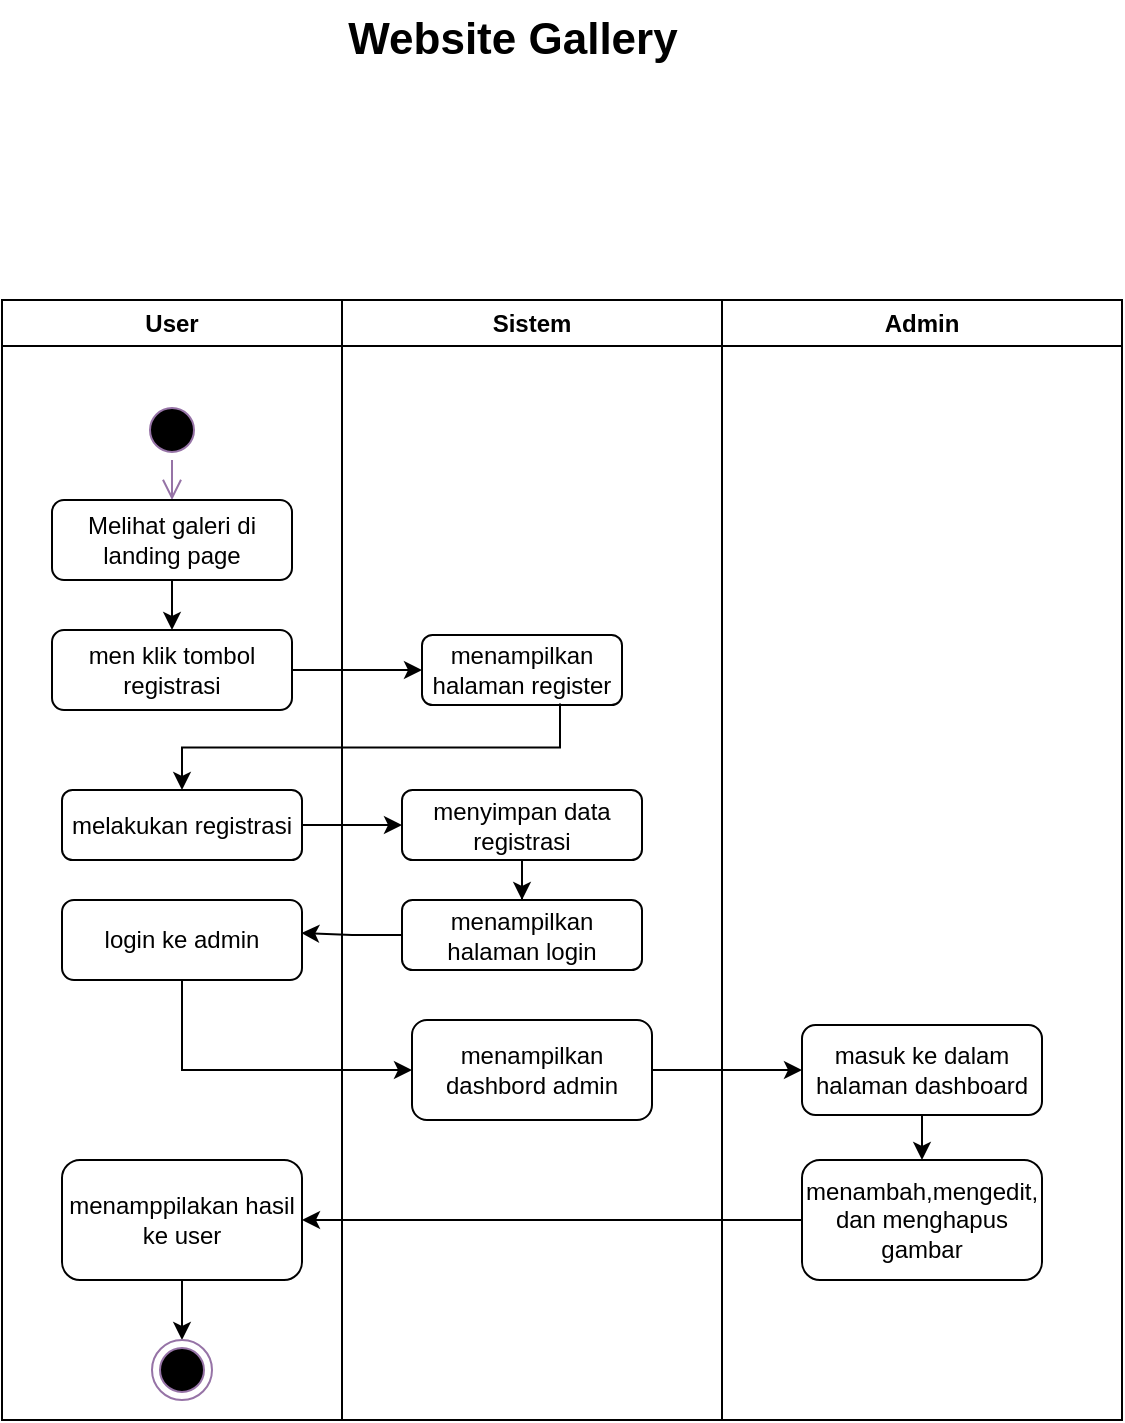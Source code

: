<mxfile version="24.0.7" type="device" pages="2">
  <diagram name="Page-1" id="PQAY3xpxF3fzx4T157PQ">
    <mxGraphModel dx="838" dy="446" grid="1" gridSize="10" guides="1" tooltips="1" connect="1" arrows="1" fold="1" page="1" pageScale="1" pageWidth="850" pageHeight="1100" math="0" shadow="0">
      <root>
        <mxCell id="0" />
        <mxCell id="1" parent="0" />
        <mxCell id="XhFl1z5bbPxrcNP0WITr-1" value="User" style="swimlane;whiteSpace=wrap;html=1;" parent="1" vertex="1">
          <mxGeometry x="170" y="200" width="170" height="560" as="geometry" />
        </mxCell>
        <mxCell id="XhFl1z5bbPxrcNP0WITr-5" value="" style="ellipse;html=1;shape=startState;fillColor=#000000;strokeColor=#9673a6;" parent="XhFl1z5bbPxrcNP0WITr-1" vertex="1">
          <mxGeometry x="70" y="50" width="30" height="30" as="geometry" />
        </mxCell>
        <mxCell id="XhFl1z5bbPxrcNP0WITr-6" value="" style="edgeStyle=orthogonalEdgeStyle;html=1;verticalAlign=bottom;endArrow=open;endSize=8;strokeColor=#9673a6;rounded=0;fillColor=#e1d5e7;" parent="XhFl1z5bbPxrcNP0WITr-1" source="XhFl1z5bbPxrcNP0WITr-5" target="XhFl1z5bbPxrcNP0WITr-8" edge="1">
          <mxGeometry relative="1" as="geometry">
            <mxPoint x="85" y="100" as="targetPoint" />
          </mxGeometry>
        </mxCell>
        <mxCell id="XhFl1z5bbPxrcNP0WITr-10" value="" style="edgeStyle=orthogonalEdgeStyle;rounded=0;orthogonalLoop=1;jettySize=auto;html=1;" parent="XhFl1z5bbPxrcNP0WITr-1" source="XhFl1z5bbPxrcNP0WITr-8" target="XhFl1z5bbPxrcNP0WITr-9" edge="1">
          <mxGeometry relative="1" as="geometry" />
        </mxCell>
        <mxCell id="XhFl1z5bbPxrcNP0WITr-8" value="Melihat galeri di landing page" style="rounded=1;whiteSpace=wrap;html=1;" parent="XhFl1z5bbPxrcNP0WITr-1" vertex="1">
          <mxGeometry x="25" y="100" width="120" height="40" as="geometry" />
        </mxCell>
        <mxCell id="XhFl1z5bbPxrcNP0WITr-9" value="men klik tombol registrasi" style="rounded=1;whiteSpace=wrap;html=1;" parent="XhFl1z5bbPxrcNP0WITr-1" vertex="1">
          <mxGeometry x="25" y="165" width="120" height="40" as="geometry" />
        </mxCell>
        <mxCell id="XhFl1z5bbPxrcNP0WITr-13" value="melakukan registrasi" style="rounded=1;whiteSpace=wrap;html=1;" parent="XhFl1z5bbPxrcNP0WITr-1" vertex="1">
          <mxGeometry x="30" y="245" width="120" height="35" as="geometry" />
        </mxCell>
        <mxCell id="XhFl1z5bbPxrcNP0WITr-26" value="login ke admin" style="rounded=1;whiteSpace=wrap;html=1;" parent="XhFl1z5bbPxrcNP0WITr-1" vertex="1">
          <mxGeometry x="30" y="300" width="120" height="40" as="geometry" />
        </mxCell>
        <mxCell id="XhFl1z5bbPxrcNP0WITr-37" value="" style="edgeStyle=orthogonalEdgeStyle;rounded=0;orthogonalLoop=1;jettySize=auto;html=1;" parent="XhFl1z5bbPxrcNP0WITr-1" source="XhFl1z5bbPxrcNP0WITr-34" target="XhFl1z5bbPxrcNP0WITr-38" edge="1">
          <mxGeometry relative="1" as="geometry">
            <mxPoint x="90" y="600" as="targetPoint" />
          </mxGeometry>
        </mxCell>
        <mxCell id="XhFl1z5bbPxrcNP0WITr-34" value="menamppilakan hasil ke user" style="whiteSpace=wrap;html=1;rounded=1;" parent="XhFl1z5bbPxrcNP0WITr-1" vertex="1">
          <mxGeometry x="30" y="430" width="120" height="60" as="geometry" />
        </mxCell>
        <mxCell id="XhFl1z5bbPxrcNP0WITr-38" value="" style="ellipse;html=1;shape=endState;fillColor=#000000;strokeColor=#9673a6;" parent="XhFl1z5bbPxrcNP0WITr-1" vertex="1">
          <mxGeometry x="75" y="520" width="30" height="30" as="geometry" />
        </mxCell>
        <mxCell id="XhFl1z5bbPxrcNP0WITr-2" value="Sistem" style="swimlane;whiteSpace=wrap;html=1;" parent="1" vertex="1">
          <mxGeometry x="340" y="200" width="190" height="560" as="geometry" />
        </mxCell>
        <mxCell id="XhFl1z5bbPxrcNP0WITr-12" value="menampilkan halaman register" style="rounded=1;whiteSpace=wrap;html=1;" parent="XhFl1z5bbPxrcNP0WITr-2" vertex="1">
          <mxGeometry x="40" y="167.5" width="100" height="35" as="geometry" />
        </mxCell>
        <mxCell id="XhFl1z5bbPxrcNP0WITr-21" value="" style="edgeStyle=orthogonalEdgeStyle;rounded=0;orthogonalLoop=1;jettySize=auto;html=1;" parent="XhFl1z5bbPxrcNP0WITr-2" source="XhFl1z5bbPxrcNP0WITr-18" target="XhFl1z5bbPxrcNP0WITr-20" edge="1">
          <mxGeometry relative="1" as="geometry" />
        </mxCell>
        <mxCell id="XhFl1z5bbPxrcNP0WITr-18" value="menyimpan data registrasi" style="rounded=1;whiteSpace=wrap;html=1;" parent="XhFl1z5bbPxrcNP0WITr-2" vertex="1">
          <mxGeometry x="30" y="245" width="120" height="35" as="geometry" />
        </mxCell>
        <mxCell id="XhFl1z5bbPxrcNP0WITr-20" value="menampilkan halaman login" style="rounded=1;whiteSpace=wrap;html=1;" parent="XhFl1z5bbPxrcNP0WITr-2" vertex="1">
          <mxGeometry x="30" y="300" width="120" height="35" as="geometry" />
        </mxCell>
        <mxCell id="XhFl1z5bbPxrcNP0WITr-29" value="menampilkan dashbord admin" style="rounded=1;whiteSpace=wrap;html=1;" parent="XhFl1z5bbPxrcNP0WITr-2" vertex="1">
          <mxGeometry x="35" y="360" width="120" height="50" as="geometry" />
        </mxCell>
        <mxCell id="XhFl1z5bbPxrcNP0WITr-3" value="Admin" style="swimlane;whiteSpace=wrap;html=1;" parent="1" vertex="1">
          <mxGeometry x="530" y="200" width="200" height="560" as="geometry" />
        </mxCell>
        <mxCell id="XhFl1z5bbPxrcNP0WITr-33" value="" style="edgeStyle=orthogonalEdgeStyle;rounded=0;orthogonalLoop=1;jettySize=auto;html=1;" parent="XhFl1z5bbPxrcNP0WITr-3" source="XhFl1z5bbPxrcNP0WITr-30" target="XhFl1z5bbPxrcNP0WITr-32" edge="1">
          <mxGeometry relative="1" as="geometry" />
        </mxCell>
        <mxCell id="XhFl1z5bbPxrcNP0WITr-30" value="masuk ke dalam halaman dashboard" style="whiteSpace=wrap;html=1;rounded=1;" parent="XhFl1z5bbPxrcNP0WITr-3" vertex="1">
          <mxGeometry x="40" y="362.5" width="120" height="45" as="geometry" />
        </mxCell>
        <mxCell id="XhFl1z5bbPxrcNP0WITr-32" value="menambah,mengedit, dan menghapus gambar" style="whiteSpace=wrap;html=1;rounded=1;" parent="XhFl1z5bbPxrcNP0WITr-3" vertex="1">
          <mxGeometry x="40" y="430" width="120" height="60" as="geometry" />
        </mxCell>
        <mxCell id="XhFl1z5bbPxrcNP0WITr-4" value="Website Gallery" style="text;html=1;align=center;verticalAlign=middle;resizable=0;points=[];autosize=1;strokeColor=none;fillColor=none;fontSize=22;fontStyle=1" parent="1" vertex="1">
          <mxGeometry x="335" y="50" width="180" height="40" as="geometry" />
        </mxCell>
        <mxCell id="XhFl1z5bbPxrcNP0WITr-11" style="edgeStyle=orthogonalEdgeStyle;rounded=0;orthogonalLoop=1;jettySize=auto;html=1;" parent="1" source="XhFl1z5bbPxrcNP0WITr-9" target="XhFl1z5bbPxrcNP0WITr-12" edge="1">
          <mxGeometry relative="1" as="geometry">
            <mxPoint x="390" y="385" as="targetPoint" />
          </mxGeometry>
        </mxCell>
        <mxCell id="XhFl1z5bbPxrcNP0WITr-14" value="" style="edgeStyle=orthogonalEdgeStyle;rounded=0;orthogonalLoop=1;jettySize=auto;html=1;exitX=0.69;exitY=0.979;exitDx=0;exitDy=0;exitPerimeter=0;" parent="1" source="XhFl1z5bbPxrcNP0WITr-12" target="XhFl1z5bbPxrcNP0WITr-13" edge="1">
          <mxGeometry relative="1" as="geometry">
            <mxPoint x="450" y="410" as="sourcePoint" />
          </mxGeometry>
        </mxCell>
        <mxCell id="XhFl1z5bbPxrcNP0WITr-19" value="" style="edgeStyle=orthogonalEdgeStyle;rounded=0;orthogonalLoop=1;jettySize=auto;html=1;" parent="1" source="XhFl1z5bbPxrcNP0WITr-13" target="XhFl1z5bbPxrcNP0WITr-18" edge="1">
          <mxGeometry relative="1" as="geometry" />
        </mxCell>
        <mxCell id="XhFl1z5bbPxrcNP0WITr-27" style="edgeStyle=orthogonalEdgeStyle;rounded=0;orthogonalLoop=1;jettySize=auto;html=1;entryX=0.997;entryY=0.414;entryDx=0;entryDy=0;entryPerimeter=0;" parent="1" source="XhFl1z5bbPxrcNP0WITr-20" target="XhFl1z5bbPxrcNP0WITr-26" edge="1">
          <mxGeometry relative="1" as="geometry" />
        </mxCell>
        <mxCell id="XhFl1z5bbPxrcNP0WITr-28" style="edgeStyle=orthogonalEdgeStyle;rounded=0;orthogonalLoop=1;jettySize=auto;html=1;" parent="1" source="XhFl1z5bbPxrcNP0WITr-26" target="XhFl1z5bbPxrcNP0WITr-29" edge="1">
          <mxGeometry relative="1" as="geometry">
            <mxPoint x="280" y="590" as="targetPoint" />
            <Array as="points">
              <mxPoint x="260" y="585" />
            </Array>
          </mxGeometry>
        </mxCell>
        <mxCell id="XhFl1z5bbPxrcNP0WITr-31" value="" style="edgeStyle=orthogonalEdgeStyle;rounded=0;orthogonalLoop=1;jettySize=auto;html=1;" parent="1" source="XhFl1z5bbPxrcNP0WITr-29" target="XhFl1z5bbPxrcNP0WITr-30" edge="1">
          <mxGeometry relative="1" as="geometry" />
        </mxCell>
        <mxCell id="XhFl1z5bbPxrcNP0WITr-35" value="" style="edgeStyle=orthogonalEdgeStyle;rounded=0;orthogonalLoop=1;jettySize=auto;html=1;" parent="1" source="XhFl1z5bbPxrcNP0WITr-32" target="XhFl1z5bbPxrcNP0WITr-34" edge="1">
          <mxGeometry relative="1" as="geometry" />
        </mxCell>
      </root>
    </mxGraphModel>
  </diagram>
  <diagram id="kEKnCBvpEDXVzNIRmfUG" name="Page-2">
    <mxGraphModel dx="2200" dy="1170" grid="1" gridSize="10" guides="1" tooltips="1" connect="1" arrows="1" fold="1" page="1" pageScale="1" pageWidth="850" pageHeight="1100" math="0" shadow="0">
      <root>
        <mxCell id="0" />
        <mxCell id="1" parent="0" />
      </root>
    </mxGraphModel>
  </diagram>
</mxfile>
